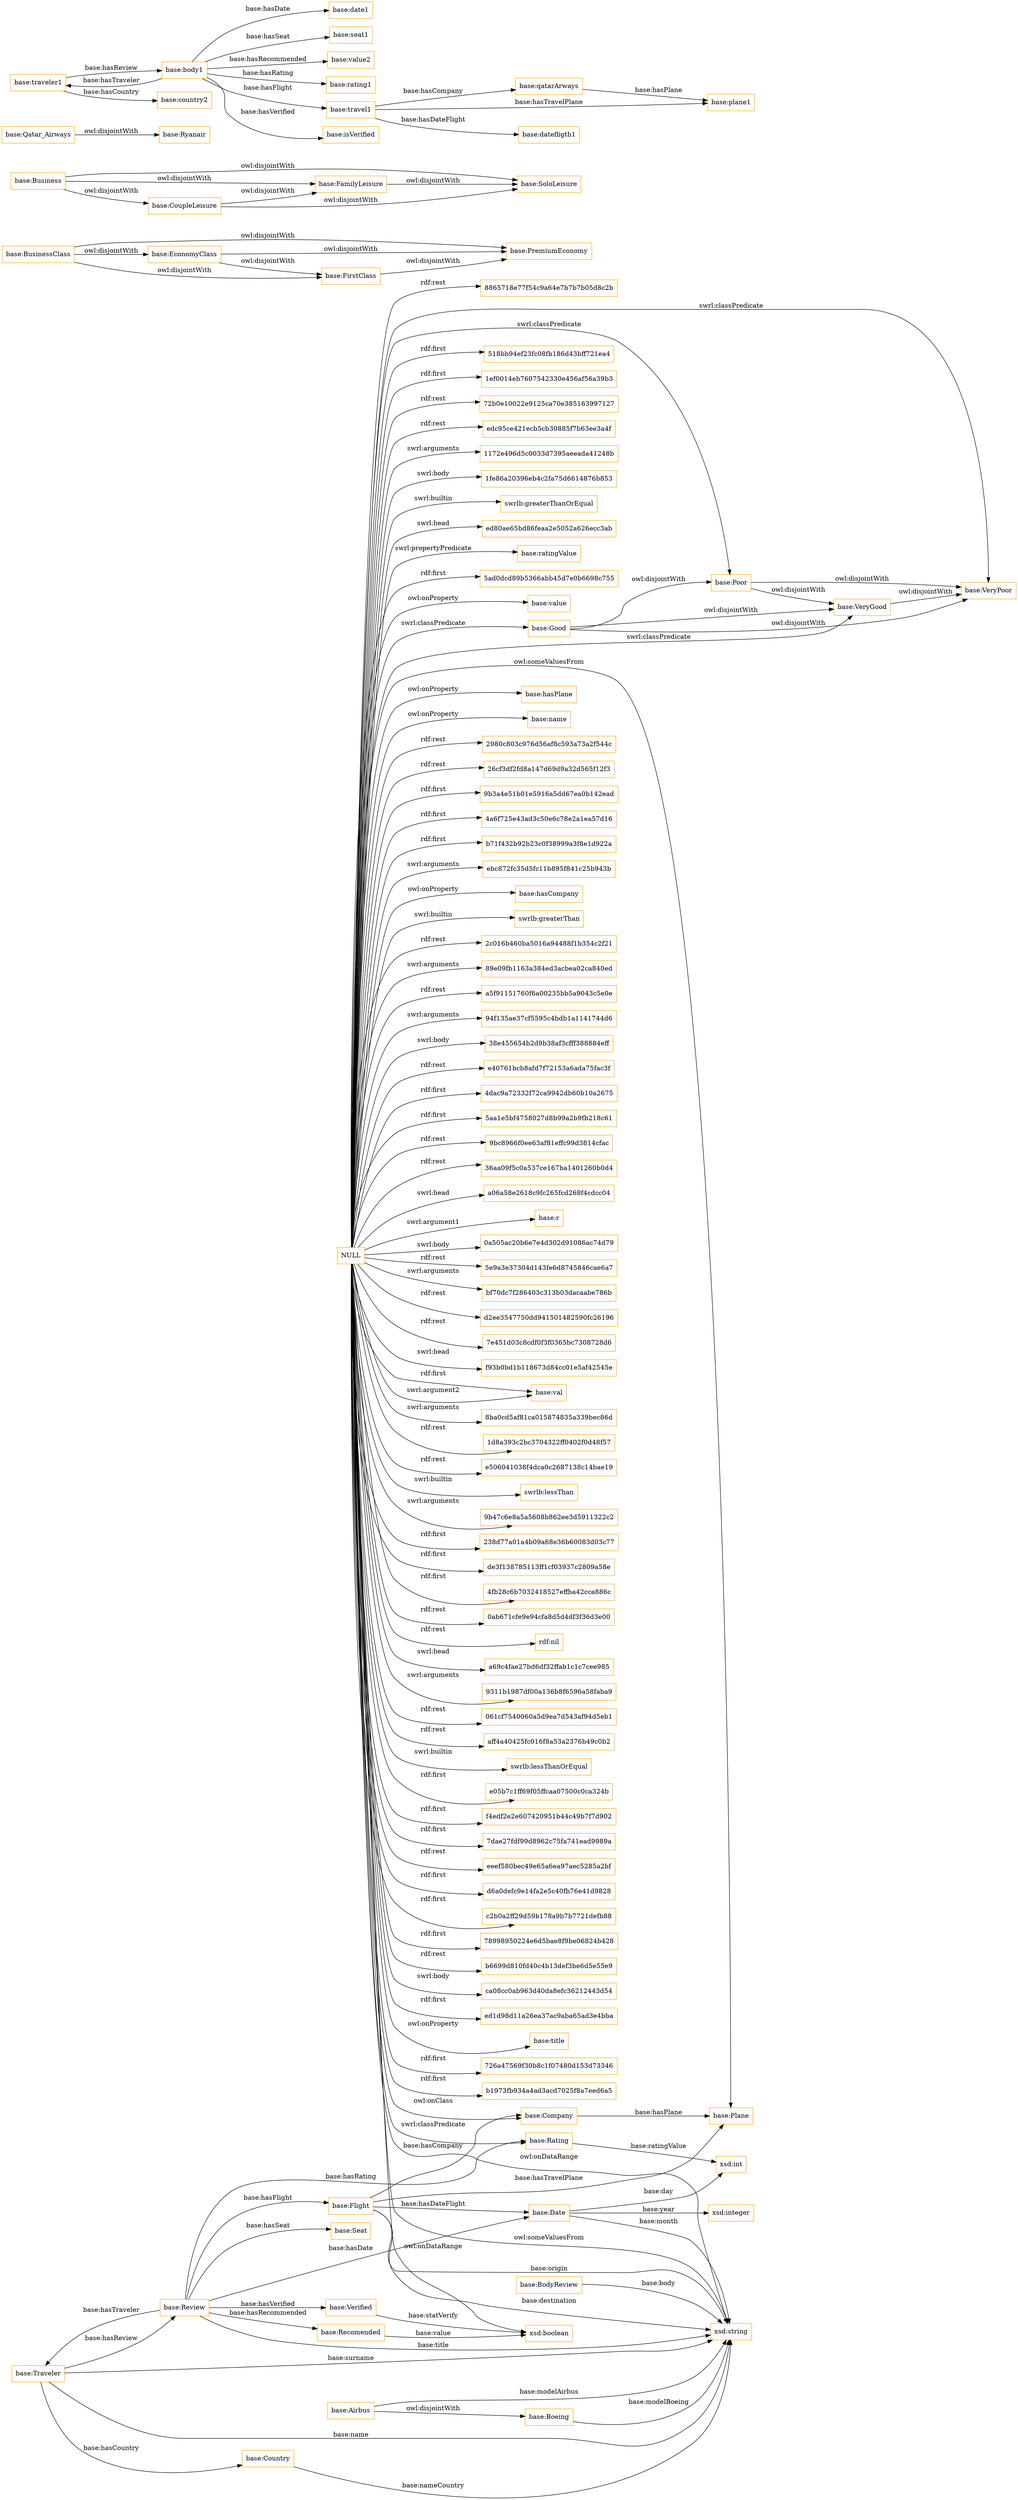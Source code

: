 digraph ar2dtool_diagram { 
rankdir=LR;
size="1501"
node [shape = rectangle, color="orange"]; "base:Poor" "base:BodyReview" "base:Rating" "base:EconomyClass" "base:Date" "base:Business" "base:PremiumEconomy" "base:VeryPoor" "base:Country" "base:FamilyLeisure" "base:Boeing" "base:SoloLeisure" "base:CoupleLeisure" "base:Plane" "base:Company" "base:Airbus" "base:Ryanair" "base:Flight" "base:Recomended" "base:Qatar_Airways" "base:Traveler" "base:FirstClass" "base:Good" "base:Review" "base:VeryGood" "base:BusinessClass" "base:Verified" "base:Seat" ; /*classes style*/
	"base:Poor" -> "base:VeryPoor" [ label = "owl:disjointWith" ];
	"base:Poor" -> "base:VeryGood" [ label = "owl:disjointWith" ];
	"base:FamilyLeisure" -> "base:SoloLeisure" [ label = "owl:disjointWith" ];
	"base:traveler1" -> "base:body1" [ label = "base:hasReview" ];
	"base:traveler1" -> "base:country2" [ label = "base:hasCountry" ];
	"base:Good" -> "base:VeryPoor" [ label = "owl:disjointWith" ];
	"base:Good" -> "base:VeryGood" [ label = "owl:disjointWith" ];
	"base:Good" -> "base:Poor" [ label = "owl:disjointWith" ];
	"base:body1" -> "base:date1" [ label = "base:hasDate" ];
	"base:body1" -> "base:seat1" [ label = "base:hasSeat" ];
	"base:body1" -> "base:traveler1" [ label = "base:hasTraveler" ];
	"base:body1" -> "base:value2" [ label = "base:hasRecommended" ];
	"base:body1" -> "base:rating1" [ label = "base:hasRating" ];
	"base:body1" -> "base:travel1" [ label = "base:hasFlight" ];
	"base:body1" -> "base:isVerified" [ label = "base:hasVerified" ];
	"base:FirstClass" -> "base:PremiumEconomy" [ label = "owl:disjointWith" ];
	"base:CoupleLeisure" -> "base:SoloLeisure" [ label = "owl:disjointWith" ];
	"base:CoupleLeisure" -> "base:FamilyLeisure" [ label = "owl:disjointWith" ];
	"base:qatarArways" -> "base:plane1" [ label = "base:hasPlane" ];
	"NULL" -> "base:hasPlane" [ label = "owl:onProperty" ];
	"NULL" -> "base:Good" [ label = "swrl:classPredicate" ];
	"NULL" -> "base:name" [ label = "owl:onProperty" ];
	"NULL" -> "2980c803c976d56af8c593a73a2f544c" [ label = "rdf:rest" ];
	"NULL" -> "26cf3df2fd8a147d69d9a32d565f12f3" [ label = "rdf:rest" ];
	"NULL" -> "9b3a4e51b01e5916a5dd67ea0b142ead" [ label = "rdf:first" ];
	"NULL" -> "4a6f725e43ad3c50e6c78e2a1ea57d16" [ label = "rdf:first" ];
	"NULL" -> "b71f432b92b23c0f38999a3f8e1d922a" [ label = "rdf:first" ];
	"NULL" -> "ebc872fc35d5fc11b895f841c25b943b" [ label = "swrl:arguments" ];
	"NULL" -> "base:hasCompany" [ label = "owl:onProperty" ];
	"NULL" -> "base:Rating" [ label = "swrl:classPredicate" ];
	"NULL" -> "swrlb:greaterThan" [ label = "swrl:builtin" ];
	"NULL" -> "2c016b460ba5016a94488f1b354c2f21" [ label = "rdf:rest" ];
	"NULL" -> "89e09fb1163a384ed3acbea02ca840ed" [ label = "swrl:arguments" ];
	"NULL" -> "a5f91151760f6a00235bb5a9043c5e0e" [ label = "rdf:rest" ];
	"NULL" -> "94f135ae37cf5595c4bdb1a1141744d6" [ label = "swrl:arguments" ];
	"NULL" -> "38e455654b2d9b38af3cfff388884eff" [ label = "swrl:body" ];
	"NULL" -> "e40761bcb8afd7f72153a6ada75fac3f" [ label = "rdf:rest" ];
	"NULL" -> "4dac9a72332f72ca9942db60b10a2675" [ label = "rdf:first" ];
	"NULL" -> "5aa1e5bf4758027d8b99a2b9fb218c61" [ label = "rdf:first" ];
	"NULL" -> "9bc8966f0ee63af81effc99d3814cfac" [ label = "rdf:rest" ];
	"NULL" -> "base:Company" [ label = "owl:onClass" ];
	"NULL" -> "36aa09f5c0a537ce167ba1401260b0d4" [ label = "rdf:rest" ];
	"NULL" -> "a06a58e2618c9fc265fcd268f4cdcc04" [ label = "swrl:head" ];
	"NULL" -> "base:r" [ label = "swrl:argument1" ];
	"NULL" -> "0a505ac20b6e7e4d302d91086ac74d79" [ label = "swrl:body" ];
	"NULL" -> "5e9a3e37304d143fe6d8745846cae6a7" [ label = "rdf:rest" ];
	"NULL" -> "bf70dc7f286403c313b03dacaabe786b" [ label = "swrl:arguments" ];
	"NULL" -> "d2ee3547750dd941501482590fc26196" [ label = "rdf:rest" ];
	"NULL" -> "7e451d03c8cdf0f3f0365bc7308728d6" [ label = "rdf:rest" ];
	"NULL" -> "f93b0bd1b118673d84cc01e5af42545e" [ label = "swrl:head" ];
	"NULL" -> "base:val" [ label = "swrl:argument2" ];
	"NULL" -> "8ba0cd5af81ca015874835a339bec86d" [ label = "swrl:arguments" ];
	"NULL" -> "1d8a393c2bc3704322ff0402f0d48f57" [ label = "rdf:rest" ];
	"NULL" -> "e506041038f4dca0c2687138c14bae19" [ label = "rdf:rest" ];
	"NULL" -> "swrlb:lessThan" [ label = "swrl:builtin" ];
	"NULL" -> "9b47c6e8a5a5608b862ee3d5911322c2" [ label = "swrl:arguments" ];
	"NULL" -> "238d77a01a4b09a68e36b60083d03c77" [ label = "rdf:first" ];
	"NULL" -> "base:VeryPoor" [ label = "swrl:classPredicate" ];
	"NULL" -> "de3f138785113ff1cf03937c2809a58e" [ label = "rdf:first" ];
	"NULL" -> "4fb28c6b7032418527effba42cca886c" [ label = "rdf:first" ];
	"NULL" -> "0ab671cfe9e94cfa8d5d4df3f36d3e00" [ label = "rdf:rest" ];
	"NULL" -> "rdf:nil" [ label = "rdf:rest" ];
	"NULL" -> "a69c4fae27bd6df32ffab1c1c7cee985" [ label = "swrl:head" ];
	"NULL" -> "9311b1987df00a136b8f6596a58faba9" [ label = "swrl:arguments" ];
	"NULL" -> "061cf7540060a5d9ea7d543af94d5eb1" [ label = "rdf:rest" ];
	"NULL" -> "aff4a40425fc016f8a53a2376b49c0b2" [ label = "rdf:rest" ];
	"NULL" -> "swrlb:lessThanOrEqual" [ label = "swrl:builtin" ];
	"NULL" -> "e05b7c1ff69f05ffcaa07500c0ca324b" [ label = "rdf:first" ];
	"NULL" -> "f4edf2e2e607420951b44c49b7f7d902" [ label = "rdf:first" ];
	"NULL" -> "7dae27fdf99d8962c75fa741ead9989a" [ label = "rdf:first" ];
	"NULL" -> "base:Poor" [ label = "swrl:classPredicate" ];
	"NULL" -> "eeef580bec49e65a6ea97aec5285a2bf" [ label = "rdf:rest" ];
	"NULL" -> "d6a0defc9e14fa2e5c40fb76e41d9828" [ label = "rdf:first" ];
	"NULL" -> "c2b0a2ff29d59b178a9b7b7721defb88" [ label = "rdf:first" ];
	"NULL" -> "78998950224e6d5bae8f9be06824b428" [ label = "rdf:first" ];
	"NULL" -> "b6699d810fd40c4b13def3be6d5e55e9" [ label = "rdf:rest" ];
	"NULL" -> "ca08cc0ab963d40da8efc36212443d54" [ label = "swrl:body" ];
	"NULL" -> "ed1d98d11a26ea37ac9aba65ad3e4bba" [ label = "rdf:first" ];
	"NULL" -> "base:title" [ label = "owl:onProperty" ];
	"NULL" -> "726a47569f30b8c1f07480d153d73346" [ label = "rdf:first" ];
	"NULL" -> "b1973fb934a4ad3acd7025f8a7eed6a5" [ label = "rdf:first" ];
	"NULL" -> "8865718e77f54c9a64e7b7b7b05d8c2b" [ label = "rdf:rest" ];
	"NULL" -> "base:Plane" [ label = "owl:someValuesFrom" ];
	"NULL" -> "base:VeryGood" [ label = "swrl:classPredicate" ];
	"NULL" -> "xsd:string" [ label = "owl:onDataRange" ];
	"NULL" -> "518bb94ef23fc08fb186d43bff721ea4" [ label = "rdf:first" ];
	"NULL" -> "1ef0014eb7607542330e456af56a39b3" [ label = "rdf:first" ];
	"NULL" -> "72b0e10022e9125ca70e385163997127" [ label = "rdf:rest" ];
	"NULL" -> "xsd:boolean" [ label = "owl:onDataRange" ];
	"NULL" -> "edc95ce421ecb5cb30885f7b63ee3a4f" [ label = "rdf:rest" ];
	"NULL" -> "1172e496d5c0033d7395aeeada41248b" [ label = "swrl:arguments" ];
	"NULL" -> "1fe86a20396eb4c2fa75d6614876b853" [ label = "swrl:body" ];
	"NULL" -> "swrlb:greaterThanOrEqual" [ label = "swrl:builtin" ];
	"NULL" -> "ed80ae65bd86feaa2e5052a626ecc3ab" [ label = "swrl:head" ];
	"NULL" -> "base:ratingValue" [ label = "swrl:propertyPredicate" ];
	"NULL" -> "5ad0dcd89b5366abb45d7e0b6698c755" [ label = "rdf:first" ];
	"NULL" -> "base:val" [ label = "rdf:first" ];
	"NULL" -> "base:value" [ label = "owl:onProperty" ];
	"NULL" -> "xsd:string" [ label = "owl:someValuesFrom" ];
	"base:Airbus" -> "base:Boeing" [ label = "owl:disjointWith" ];
	"base:VeryGood" -> "base:VeryPoor" [ label = "owl:disjointWith" ];
	"base:travel1" -> "base:plane1" [ label = "base:hasTravelPlane" ];
	"base:travel1" -> "base:datefligth1" [ label = "base:hasDateFlight" ];
	"base:travel1" -> "base:qatarArways" [ label = "base:hasCompany" ];
	"base:Qatar_Airways" -> "base:Ryanair" [ label = "owl:disjointWith" ];
	"base:BusinessClass" -> "base:PremiumEconomy" [ label = "owl:disjointWith" ];
	"base:BusinessClass" -> "base:FirstClass" [ label = "owl:disjointWith" ];
	"base:BusinessClass" -> "base:EconomyClass" [ label = "owl:disjointWith" ];
	"base:EconomyClass" -> "base:PremiumEconomy" [ label = "owl:disjointWith" ];
	"base:EconomyClass" -> "base:FirstClass" [ label = "owl:disjointWith" ];
	"base:Business" -> "base:SoloLeisure" [ label = "owl:disjointWith" ];
	"base:Business" -> "base:FamilyLeisure" [ label = "owl:disjointWith" ];
	"base:Business" -> "base:CoupleLeisure" [ label = "owl:disjointWith" ];
	"base:Flight" -> "base:Date" [ label = "base:hasDateFlight" ];
	"base:Review" -> "base:Date" [ label = "base:hasDate" ];
	"base:Verified" -> "xsd:boolean" [ label = "base:statVerify" ];
	"base:Traveler" -> "xsd:string" [ label = "base:name" ];
	"base:Date" -> "xsd:string" [ label = "base:month" ];
	"base:Flight" -> "xsd:string" [ label = "base:origin" ];
	"base:Review" -> "base:Traveler" [ label = "base:hasTraveler" ];
	"base:Airbus" -> "xsd:string" [ label = "base:modelAirbus" ];
	"base:Flight" -> "xsd:string" [ label = "base:destination" ];
	"base:Traveler" -> "xsd:string" [ label = "base:surname" ];
	"base:Date" -> "xsd:int" [ label = "base:day" ];
	"base:BodyReview" -> "xsd:string" [ label = "base:body" ];
	"base:Review" -> "base:Flight" [ label = "base:hasFlight" ];
	"base:Review" -> "base:Recomended" [ label = "base:hasRecommended" ];
	"base:Traveler" -> "base:Country" [ label = "base:hasCountry" ];
	"base:Review" -> "base:Rating" [ label = "base:hasRating" ];
	"base:Flight" -> "base:Plane" [ label = "base:hasTravelPlane" ];
	"base:Boeing" -> "xsd:string" [ label = "base:modelBoeing" ];
	"base:Country" -> "xsd:string" [ label = "base:nameCountry" ];
	"base:Date" -> "xsd:integer" [ label = "base:year" ];
	"base:Flight" -> "base:Company" [ label = "base:hasCompany" ];
	"base:Review" -> "base:Seat" [ label = "base:hasSeat" ];
	"base:Review" -> "xsd:string" [ label = "base:title" ];
	"base:Review" -> "base:Verified" [ label = "base:hasVerified" ];
	"base:Recomended" -> "xsd:boolean" [ label = "base:value" ];
	"base:Rating" -> "xsd:int" [ label = "base:ratingValue" ];
	"base:Company" -> "base:Plane" [ label = "base:hasPlane" ];
	"base:Traveler" -> "base:Review" [ label = "base:hasReview" ];

}
